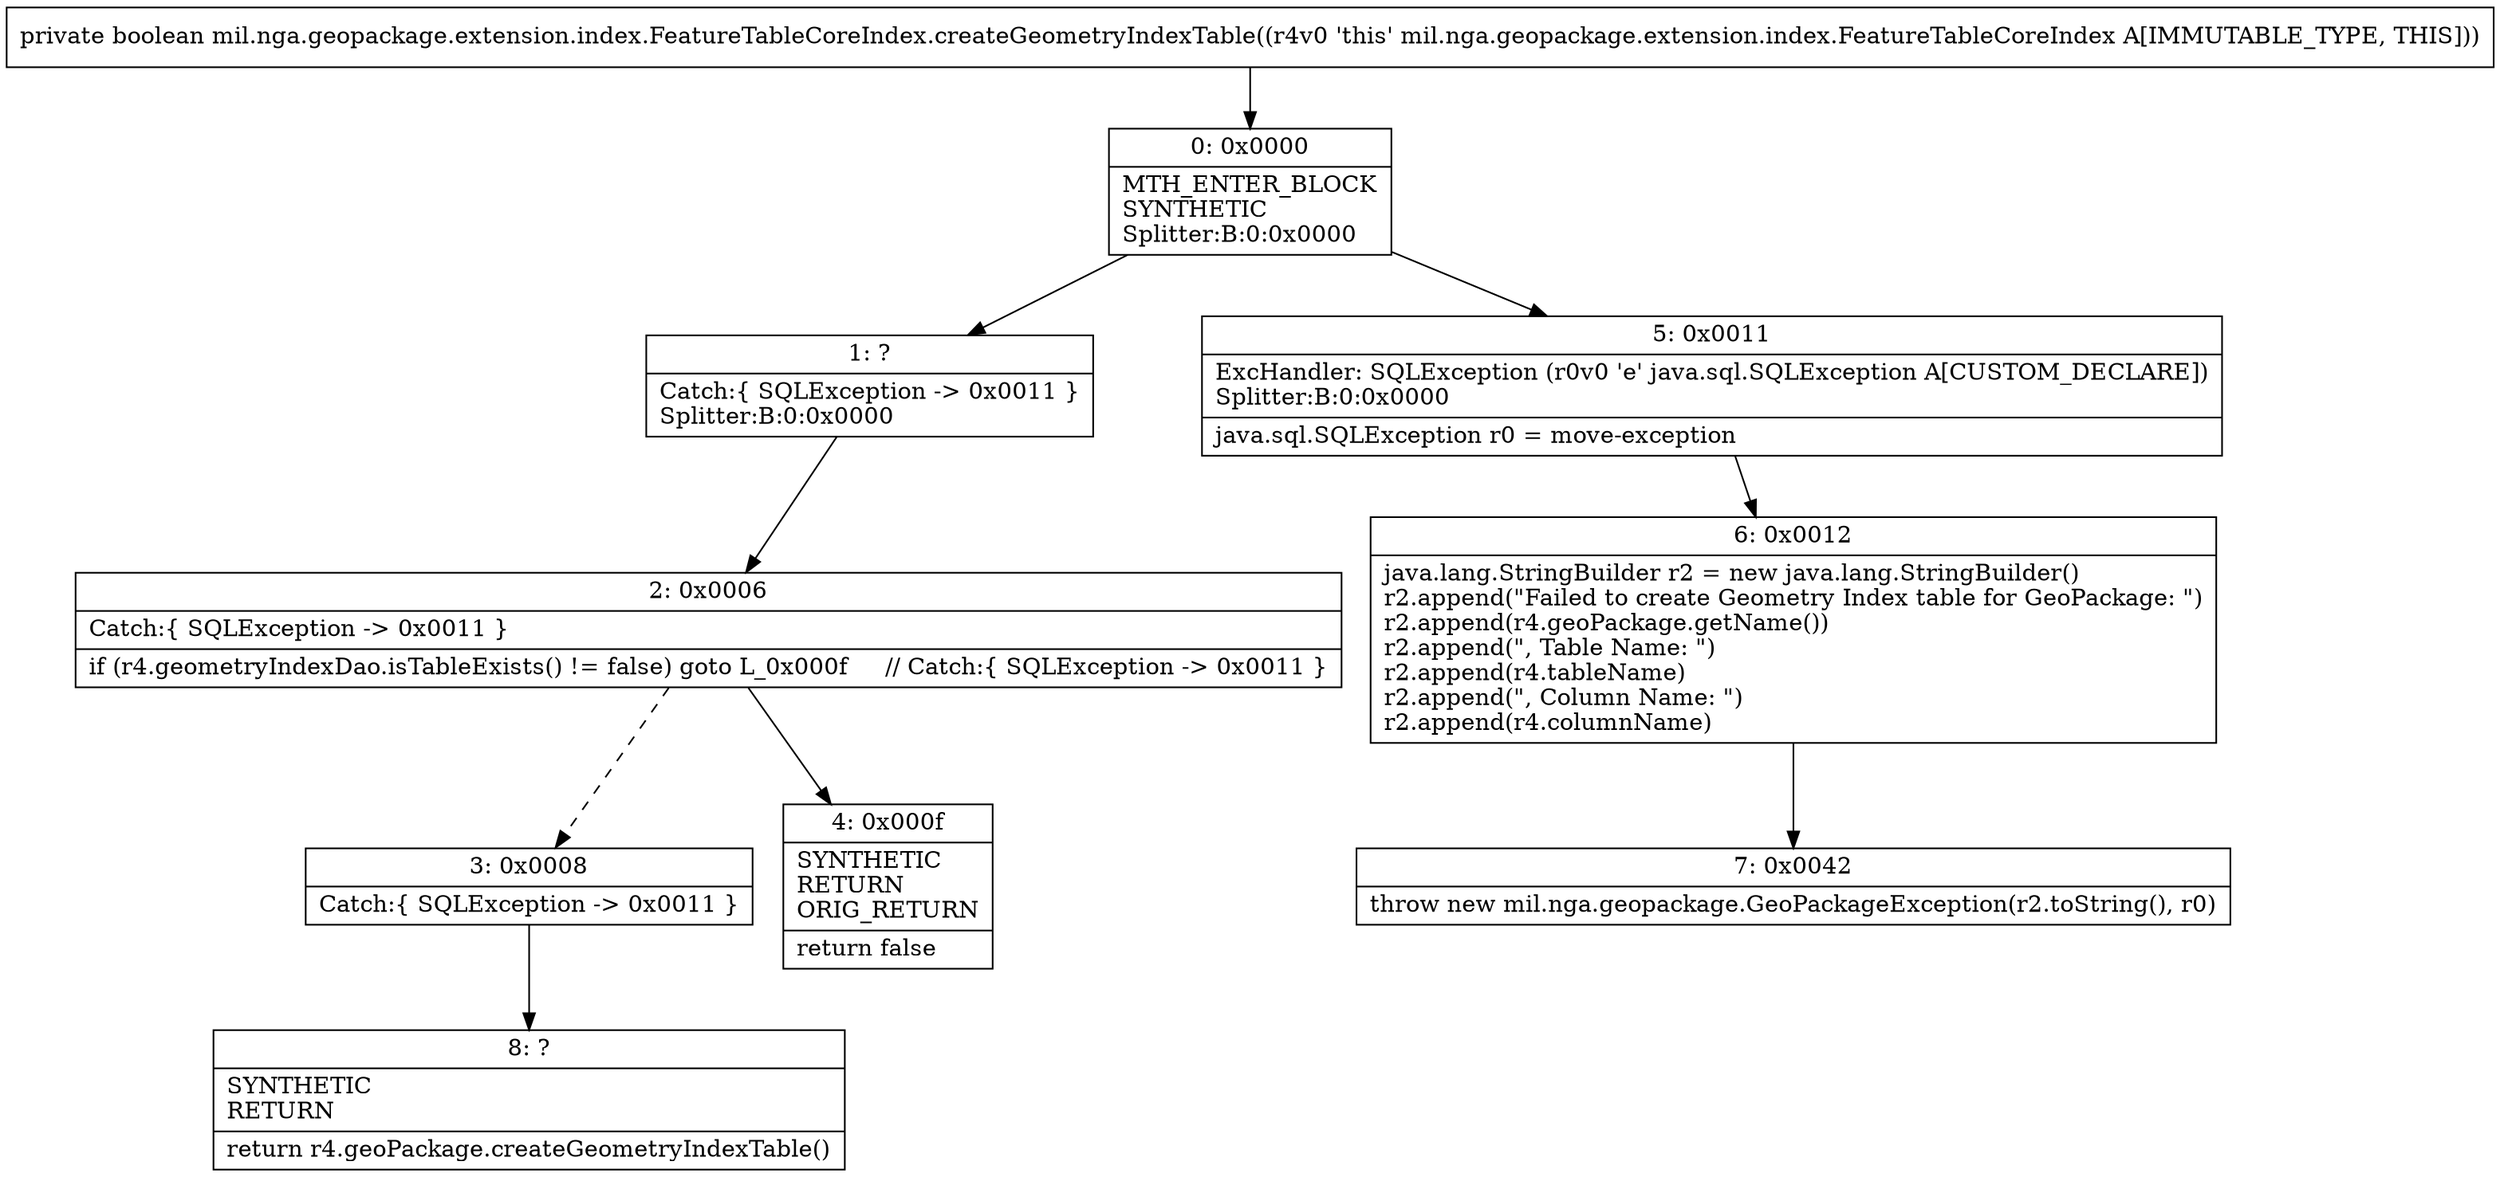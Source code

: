 digraph "CFG formil.nga.geopackage.extension.index.FeatureTableCoreIndex.createGeometryIndexTable()Z" {
Node_0 [shape=record,label="{0\:\ 0x0000|MTH_ENTER_BLOCK\lSYNTHETIC\lSplitter:B:0:0x0000\l}"];
Node_1 [shape=record,label="{1\:\ ?|Catch:\{ SQLException \-\> 0x0011 \}\lSplitter:B:0:0x0000\l}"];
Node_2 [shape=record,label="{2\:\ 0x0006|Catch:\{ SQLException \-\> 0x0011 \}\l|if (r4.geometryIndexDao.isTableExists() != false) goto L_0x000f     \/\/ Catch:\{ SQLException \-\> 0x0011 \}\l}"];
Node_3 [shape=record,label="{3\:\ 0x0008|Catch:\{ SQLException \-\> 0x0011 \}\l}"];
Node_4 [shape=record,label="{4\:\ 0x000f|SYNTHETIC\lRETURN\lORIG_RETURN\l|return false\l}"];
Node_5 [shape=record,label="{5\:\ 0x0011|ExcHandler: SQLException (r0v0 'e' java.sql.SQLException A[CUSTOM_DECLARE])\lSplitter:B:0:0x0000\l|java.sql.SQLException r0 = move\-exception\l}"];
Node_6 [shape=record,label="{6\:\ 0x0012|java.lang.StringBuilder r2 = new java.lang.StringBuilder()\lr2.append(\"Failed to create Geometry Index table for GeoPackage: \")\lr2.append(r4.geoPackage.getName())\lr2.append(\", Table Name: \")\lr2.append(r4.tableName)\lr2.append(\", Column Name: \")\lr2.append(r4.columnName)\l}"];
Node_7 [shape=record,label="{7\:\ 0x0042|throw new mil.nga.geopackage.GeoPackageException(r2.toString(), r0)\l}"];
Node_8 [shape=record,label="{8\:\ ?|SYNTHETIC\lRETURN\l|return r4.geoPackage.createGeometryIndexTable()\l}"];
MethodNode[shape=record,label="{private boolean mil.nga.geopackage.extension.index.FeatureTableCoreIndex.createGeometryIndexTable((r4v0 'this' mil.nga.geopackage.extension.index.FeatureTableCoreIndex A[IMMUTABLE_TYPE, THIS])) }"];
MethodNode -> Node_0;
Node_0 -> Node_1;
Node_0 -> Node_5;
Node_1 -> Node_2;
Node_2 -> Node_3[style=dashed];
Node_2 -> Node_4;
Node_3 -> Node_8;
Node_5 -> Node_6;
Node_6 -> Node_7;
}


